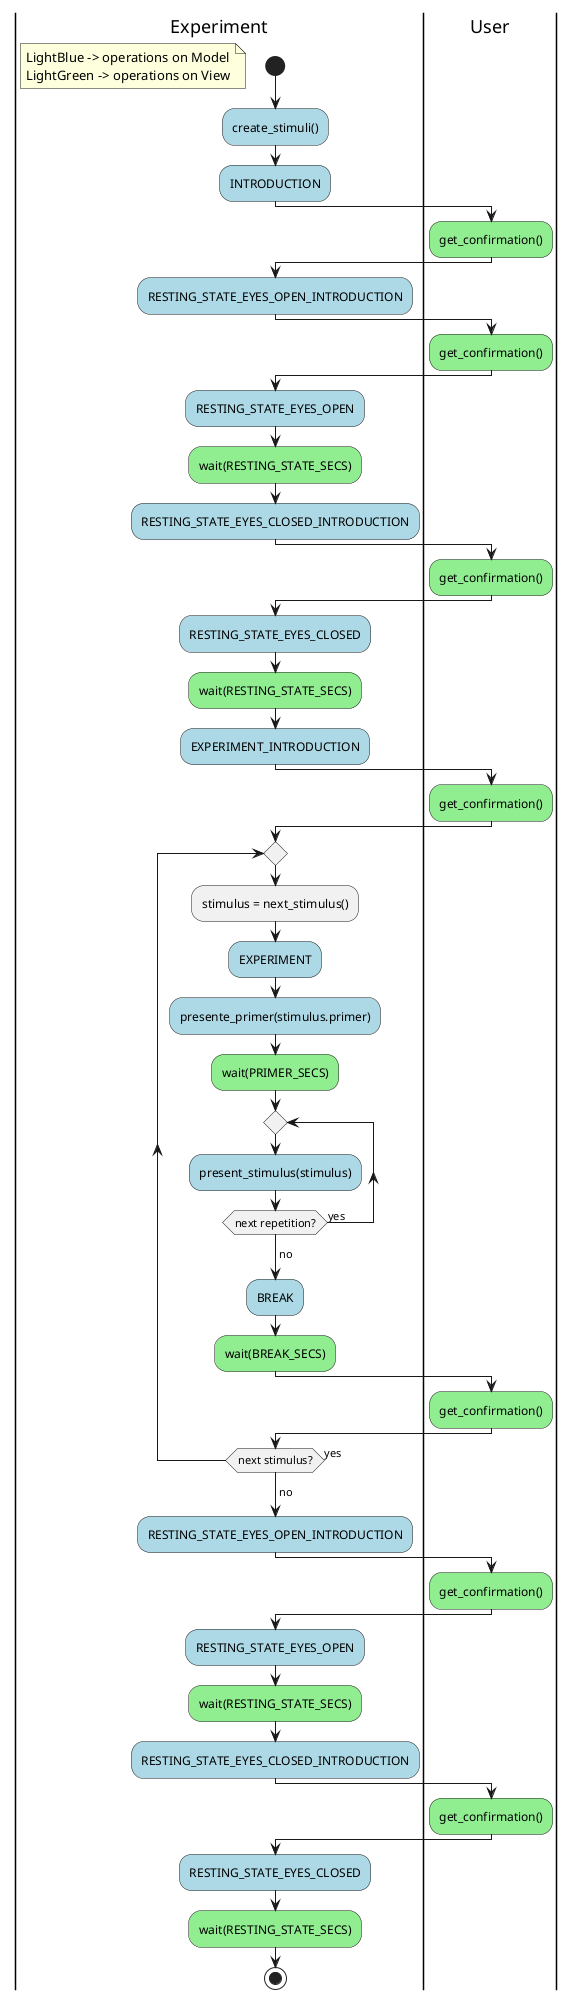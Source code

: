 @startuml
'https://plantuml.com/activity-diagram-beta

|Experiment|
start

floating note
    LightBlue -> operations on Model
    LightGreen -> operations on View
end note

#LightBlue:create_stimuli();
#LightBlue:INTRODUCTION;

|User|
#LightGreen:get_confirmation();

|Experiment|
#LightBlue:RESTING_STATE_EYES_OPEN_INTRODUCTION;
|User|
#LightGreen:get_confirmation();

|Experiment|
#LightBlue:RESTING_STATE_EYES_OPEN;
#LightGreen:wait(RESTING_STATE_SECS);

#LightBlue:RESTING_STATE_EYES_CLOSED_INTRODUCTION;
|User|
#LightGreen:get_confirmation();

|Experiment|
#LightBlue:RESTING_STATE_EYES_CLOSED;
#LightGreen:wait(RESTING_STATE_SECS);

#LightBlue:EXPERIMENT_INTRODUCTION;
|User|
#LightGreen:get_confirmation();

|Experiment|
repeat
    :stimulus = next_stimulus();
    #LightBlue:EXPERIMENT;
    #LightBlue:presente_primer(stimulus.primer);
    #LightGreen:wait(PRIMER_SECS);

    repeat
        #LightBlue:present_stimulus(stimulus);
    repeat while (next repetition?) is (yes)
    -> no;

    #LightBlue:BREAK;
    #LightGreen:wait(BREAK_SECS);
    |User|
    #LightGreen:get_confirmation();

    |Experiment|
repeat while (next stimulus?) is (yes)
-> no;

|Experiment|
#LightBlue:RESTING_STATE_EYES_OPEN_INTRODUCTION;
|User|
#LightGreen:get_confirmation();

|Experiment|
#LightBlue:RESTING_STATE_EYES_OPEN;
#LightGreen:wait(RESTING_STATE_SECS);

#LightBlue:RESTING_STATE_EYES_CLOSED_INTRODUCTION;
|User|
#LightGreen:get_confirmation();

|Experiment|
#LightBlue:RESTING_STATE_EYES_CLOSED;
#LightGreen:wait(RESTING_STATE_SECS);
stop

@enduml
